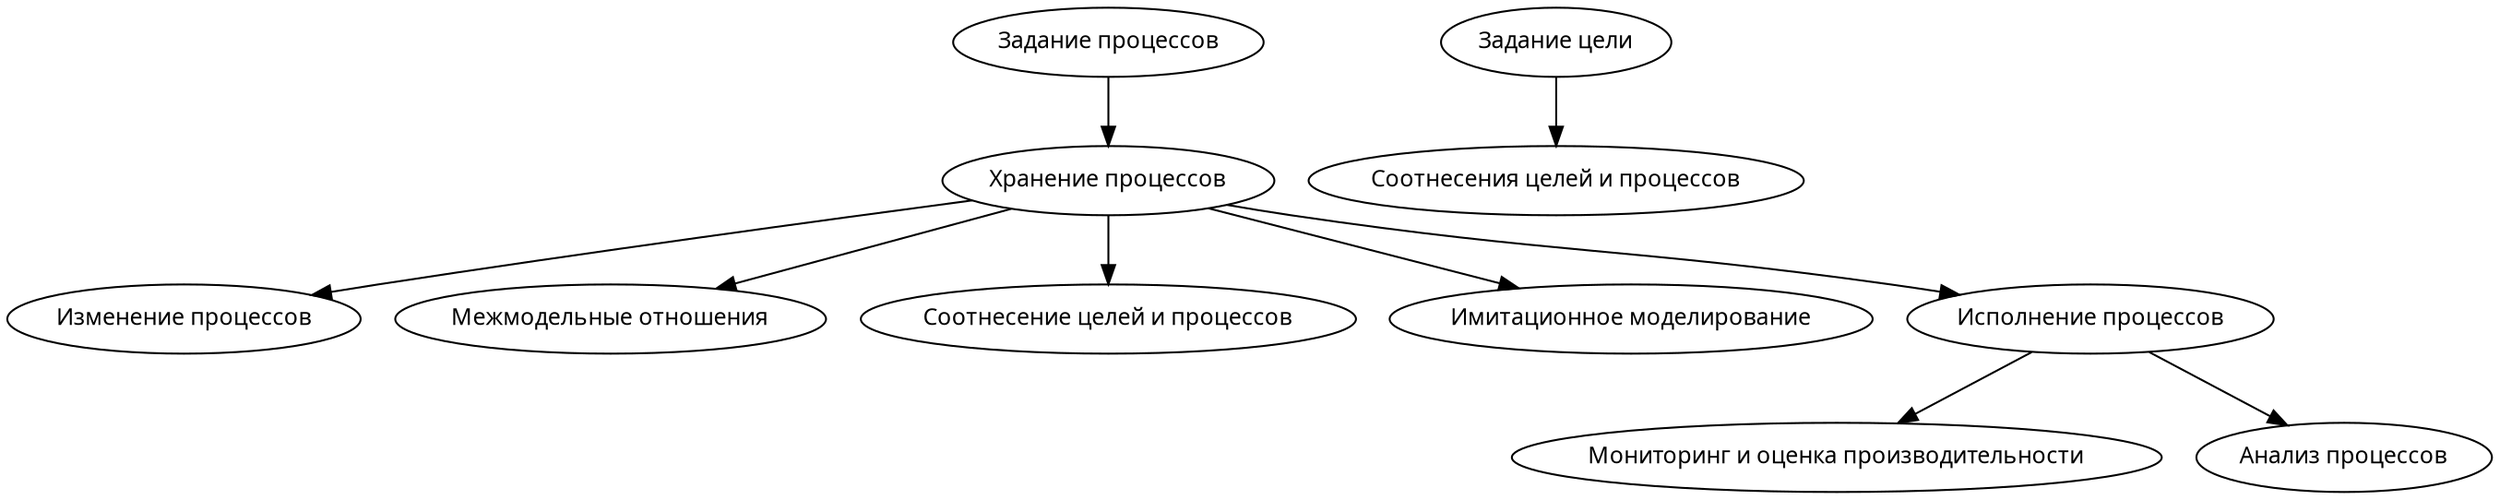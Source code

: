 digraph bpms_properties {
  charset="utf8";
  node [fontname="Verdana", fontsize=12, fontcolor="black"]; 
   
  "Задание процессов";
  "Хранение процессов";
  "Изменение процессов";
  "Межмодельные отношения";
  "Задание цели";
  "Соотнесение целей и процессов";
  "Имитационное моделирование";
  "Исполнение процессов";
  "Мониторинг и оценка производительности";
  "Анализ процессов";



  "Задание процессов"->"Хранение процессов"->"Изменение процессов";
  "Хранение процессов"->"Исполнение процессов"->"Анализ процессов";
  "Хранение процессов"->"Соотнесение целей и процессов";
  "Хранение процессов"->"Межмодельные отношения";
  "Хранение процессов"->"Имитационное моделирование";
  "Исполнение процессов"->"Мониторинг и оценка производительности";
  "Задание цели"->"Соотнесения целей и процессов";
}
